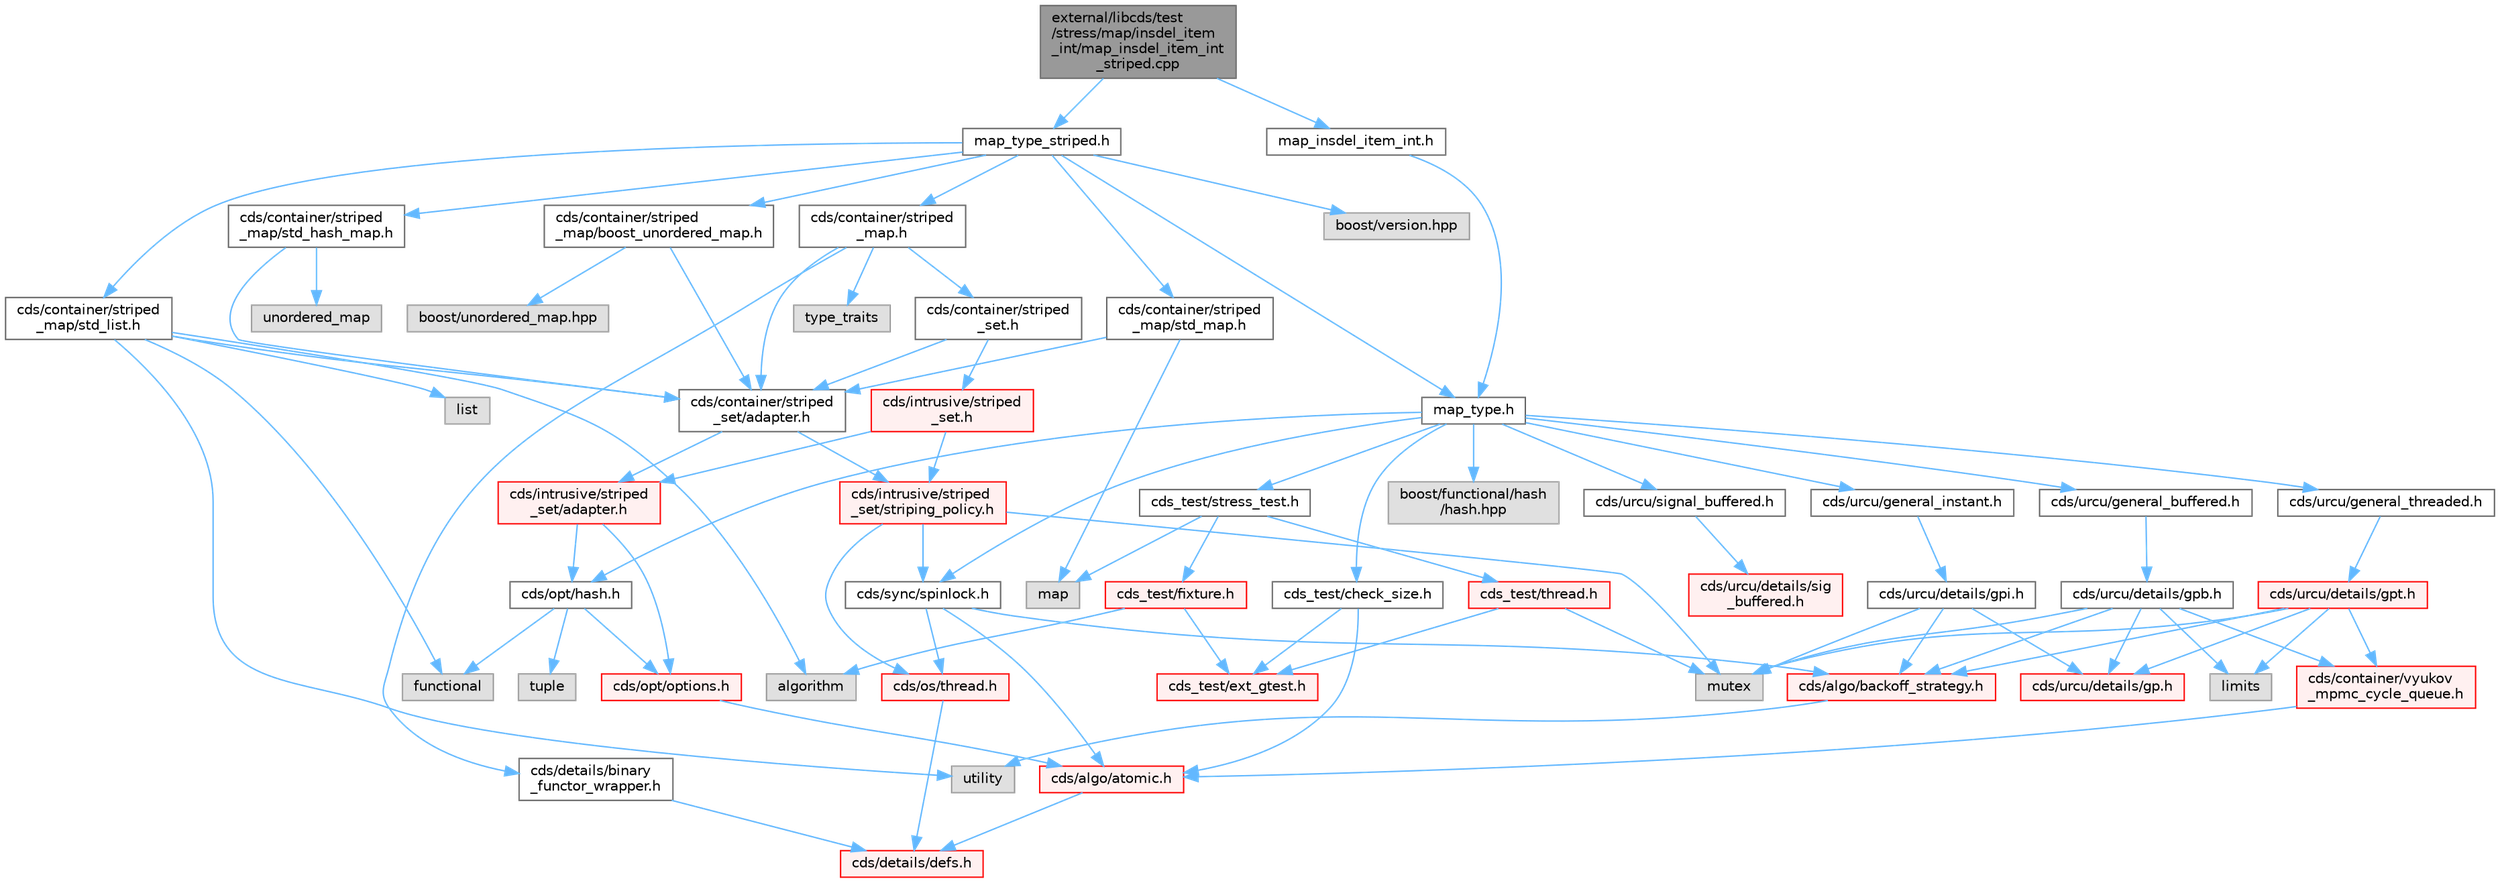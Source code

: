 digraph "external/libcds/test/stress/map/insdel_item_int/map_insdel_item_int_striped.cpp"
{
 // LATEX_PDF_SIZE
  bgcolor="transparent";
  edge [fontname=Helvetica,fontsize=10,labelfontname=Helvetica,labelfontsize=10];
  node [fontname=Helvetica,fontsize=10,shape=box,height=0.2,width=0.4];
  Node1 [id="Node000001",label="external/libcds/test\l/stress/map/insdel_item\l_int/map_insdel_item_int\l_striped.cpp",height=0.2,width=0.4,color="gray40", fillcolor="grey60", style="filled", fontcolor="black",tooltip=" "];
  Node1 -> Node2 [id="edge84_Node000001_Node000002",color="steelblue1",style="solid",tooltip=" "];
  Node2 [id="Node000002",label="map_insdel_item_int.h",height=0.2,width=0.4,color="grey40", fillcolor="white", style="filled",URL="$map__insdel__item__int_8h.html",tooltip=" "];
  Node2 -> Node3 [id="edge85_Node000002_Node000003",color="steelblue1",style="solid",tooltip=" "];
  Node3 [id="Node000003",label="map_type.h",height=0.2,width=0.4,color="grey40", fillcolor="white", style="filled",URL="$map__type_8h.html",tooltip=" "];
  Node3 -> Node4 [id="edge86_Node000003_Node000004",color="steelblue1",style="solid",tooltip=" "];
  Node4 [id="Node000004",label="cds/urcu/general_instant.h",height=0.2,width=0.4,color="grey40", fillcolor="white", style="filled",URL="$general__instant_8h.html",tooltip=" "];
  Node4 -> Node5 [id="edge87_Node000004_Node000005",color="steelblue1",style="solid",tooltip=" "];
  Node5 [id="Node000005",label="cds/urcu/details/gpi.h",height=0.2,width=0.4,color="grey40", fillcolor="white", style="filled",URL="$gpi_8h.html",tooltip=" "];
  Node5 -> Node6 [id="edge88_Node000005_Node000006",color="steelblue1",style="solid",tooltip=" "];
  Node6 [id="Node000006",label="mutex",height=0.2,width=0.4,color="grey60", fillcolor="#E0E0E0", style="filled",tooltip=" "];
  Node5 -> Node7 [id="edge89_Node000005_Node000007",color="steelblue1",style="solid",tooltip=" "];
  Node7 [id="Node000007",label="cds/urcu/details/gp.h",height=0.2,width=0.4,color="red", fillcolor="#FFF0F0", style="filled",URL="$gp_8h.html",tooltip=" "];
  Node5 -> Node55 [id="edge90_Node000005_Node000055",color="steelblue1",style="solid",tooltip=" "];
  Node55 [id="Node000055",label="cds/algo/backoff_strategy.h",height=0.2,width=0.4,color="red", fillcolor="#FFF0F0", style="filled",URL="$backoff__strategy_8h.html",tooltip=" "];
  Node55 -> Node43 [id="edge91_Node000055_Node000043",color="steelblue1",style="solid",tooltip=" "];
  Node43 [id="Node000043",label="utility",height=0.2,width=0.4,color="grey60", fillcolor="#E0E0E0", style="filled",tooltip=" "];
  Node3 -> Node59 [id="edge92_Node000003_Node000059",color="steelblue1",style="solid",tooltip=" "];
  Node59 [id="Node000059",label="cds/urcu/general_buffered.h",height=0.2,width=0.4,color="grey40", fillcolor="white", style="filled",URL="$general__buffered_8h.html",tooltip=" "];
  Node59 -> Node60 [id="edge93_Node000059_Node000060",color="steelblue1",style="solid",tooltip=" "];
  Node60 [id="Node000060",label="cds/urcu/details/gpb.h",height=0.2,width=0.4,color="grey40", fillcolor="white", style="filled",URL="$gpb_8h.html",tooltip=" "];
  Node60 -> Node6 [id="edge94_Node000060_Node000006",color="steelblue1",style="solid",tooltip=" "];
  Node60 -> Node61 [id="edge95_Node000060_Node000061",color="steelblue1",style="solid",tooltip=" "];
  Node61 [id="Node000061",label="limits",height=0.2,width=0.4,color="grey60", fillcolor="#E0E0E0", style="filled",tooltip=" "];
  Node60 -> Node7 [id="edge96_Node000060_Node000007",color="steelblue1",style="solid",tooltip=" "];
  Node60 -> Node55 [id="edge97_Node000060_Node000055",color="steelblue1",style="solid",tooltip=" "];
  Node60 -> Node62 [id="edge98_Node000060_Node000062",color="steelblue1",style="solid",tooltip=" "];
  Node62 [id="Node000062",label="cds/container/vyukov\l_mpmc_cycle_queue.h",height=0.2,width=0.4,color="red", fillcolor="#FFF0F0", style="filled",URL="$container_2vyukov__mpmc__cycle__queue_8h.html",tooltip=" "];
  Node62 -> Node10 [id="edge99_Node000062_Node000010",color="steelblue1",style="solid",tooltip=" "];
  Node10 [id="Node000010",label="cds/algo/atomic.h",height=0.2,width=0.4,color="red", fillcolor="#FFF0F0", style="filled",URL="$external_2libcds_2cds_2algo_2atomic_8h.html",tooltip=" "];
  Node10 -> Node11 [id="edge100_Node000010_Node000011",color="steelblue1",style="solid",tooltip=" "];
  Node11 [id="Node000011",label="cds/details/defs.h",height=0.2,width=0.4,color="red", fillcolor="#FFF0F0", style="filled",URL="$details_2defs_8h.html",tooltip=" "];
  Node3 -> Node73 [id="edge101_Node000003_Node000073",color="steelblue1",style="solid",tooltip=" "];
  Node73 [id="Node000073",label="cds/urcu/general_threaded.h",height=0.2,width=0.4,color="grey40", fillcolor="white", style="filled",URL="$general__threaded_8h.html",tooltip=" "];
  Node73 -> Node74 [id="edge102_Node000073_Node000074",color="steelblue1",style="solid",tooltip=" "];
  Node74 [id="Node000074",label="cds/urcu/details/gpt.h",height=0.2,width=0.4,color="red", fillcolor="#FFF0F0", style="filled",URL="$gpt_8h.html",tooltip=" "];
  Node74 -> Node6 [id="edge103_Node000074_Node000006",color="steelblue1",style="solid",tooltip=" "];
  Node74 -> Node61 [id="edge104_Node000074_Node000061",color="steelblue1",style="solid",tooltip=" "];
  Node74 -> Node7 [id="edge105_Node000074_Node000007",color="steelblue1",style="solid",tooltip=" "];
  Node74 -> Node55 [id="edge106_Node000074_Node000055",color="steelblue1",style="solid",tooltip=" "];
  Node74 -> Node62 [id="edge107_Node000074_Node000062",color="steelblue1",style="solid",tooltip=" "];
  Node3 -> Node77 [id="edge108_Node000003_Node000077",color="steelblue1",style="solid",tooltip=" "];
  Node77 [id="Node000077",label="cds/urcu/signal_buffered.h",height=0.2,width=0.4,color="grey40", fillcolor="white", style="filled",URL="$signal__buffered_8h.html",tooltip=" "];
  Node77 -> Node78 [id="edge109_Node000077_Node000078",color="steelblue1",style="solid",tooltip=" "];
  Node78 [id="Node000078",label="cds/urcu/details/sig\l_buffered.h",height=0.2,width=0.4,color="red", fillcolor="#FFF0F0", style="filled",URL="$sig__buffered_8h.html",tooltip=" "];
  Node3 -> Node80 [id="edge110_Node000003_Node000080",color="steelblue1",style="solid",tooltip=" "];
  Node80 [id="Node000080",label="cds/sync/spinlock.h",height=0.2,width=0.4,color="grey40", fillcolor="white", style="filled",URL="$sync_2spinlock_8h.html",tooltip=" "];
  Node80 -> Node10 [id="edge111_Node000080_Node000010",color="steelblue1",style="solid",tooltip=" "];
  Node80 -> Node44 [id="edge112_Node000080_Node000044",color="steelblue1",style="solid",tooltip=" "];
  Node44 [id="Node000044",label="cds/os/thread.h",height=0.2,width=0.4,color="red", fillcolor="#FFF0F0", style="filled",URL="$cds_2os_2thread_8h.html",tooltip=" "];
  Node44 -> Node11 [id="edge113_Node000044_Node000011",color="steelblue1",style="solid",tooltip=" "];
  Node80 -> Node55 [id="edge114_Node000080_Node000055",color="steelblue1",style="solid",tooltip=" "];
  Node3 -> Node81 [id="edge115_Node000003_Node000081",color="steelblue1",style="solid",tooltip=" "];
  Node81 [id="Node000081",label="cds/opt/hash.h",height=0.2,width=0.4,color="grey40", fillcolor="white", style="filled",URL="$external_2libcds_2cds_2opt_2hash_8h.html",tooltip=" "];
  Node81 -> Node82 [id="edge116_Node000081_Node000082",color="steelblue1",style="solid",tooltip=" "];
  Node82 [id="Node000082",label="tuple",height=0.2,width=0.4,color="grey60", fillcolor="#E0E0E0", style="filled",tooltip=" "];
  Node81 -> Node83 [id="edge117_Node000081_Node000083",color="steelblue1",style="solid",tooltip=" "];
  Node83 [id="Node000083",label="functional",height=0.2,width=0.4,color="grey60", fillcolor="#E0E0E0", style="filled",tooltip=" "];
  Node81 -> Node67 [id="edge118_Node000081_Node000067",color="steelblue1",style="solid",tooltip=" "];
  Node67 [id="Node000067",label="cds/opt/options.h",height=0.2,width=0.4,color="red", fillcolor="#FFF0F0", style="filled",URL="$opt_2options_8h.html",tooltip=" "];
  Node67 -> Node10 [id="edge119_Node000067_Node000010",color="steelblue1",style="solid",tooltip=" "];
  Node3 -> Node84 [id="edge120_Node000003_Node000084",color="steelblue1",style="solid",tooltip=" "];
  Node84 [id="Node000084",label="boost/functional/hash\l/hash.hpp",height=0.2,width=0.4,color="grey60", fillcolor="#E0E0E0", style="filled",tooltip=" "];
  Node3 -> Node85 [id="edge121_Node000003_Node000085",color="steelblue1",style="solid",tooltip=" "];
  Node85 [id="Node000085",label="cds_test/stress_test.h",height=0.2,width=0.4,color="grey40", fillcolor="white", style="filled",URL="$stress__test_8h.html",tooltip=" "];
  Node85 -> Node86 [id="edge122_Node000085_Node000086",color="steelblue1",style="solid",tooltip=" "];
  Node86 [id="Node000086",label="map",height=0.2,width=0.4,color="grey60", fillcolor="#E0E0E0", style="filled",tooltip=" "];
  Node85 -> Node87 [id="edge123_Node000085_Node000087",color="steelblue1",style="solid",tooltip=" "];
  Node87 [id="Node000087",label="cds_test/fixture.h",height=0.2,width=0.4,color="red", fillcolor="#FFF0F0", style="filled",URL="$fixture_8h.html",tooltip=" "];
  Node87 -> Node88 [id="edge124_Node000087_Node000088",color="steelblue1",style="solid",tooltip=" "];
  Node88 [id="Node000088",label="cds_test/ext_gtest.h",height=0.2,width=0.4,color="red", fillcolor="#FFF0F0", style="filled",URL="$ext__gtest_8h.html",tooltip=" "];
  Node87 -> Node90 [id="edge125_Node000087_Node000090",color="steelblue1",style="solid",tooltip=" "];
  Node90 [id="Node000090",label="algorithm",height=0.2,width=0.4,color="grey60", fillcolor="#E0E0E0", style="filled",tooltip=" "];
  Node85 -> Node92 [id="edge126_Node000085_Node000092",color="steelblue1",style="solid",tooltip=" "];
  Node92 [id="Node000092",label="cds_test/thread.h",height=0.2,width=0.4,color="red", fillcolor="#FFF0F0", style="filled",URL="$test_2include_2cds__test_2thread_8h.html",tooltip=" "];
  Node92 -> Node88 [id="edge127_Node000092_Node000088",color="steelblue1",style="solid",tooltip=" "];
  Node92 -> Node6 [id="edge128_Node000092_Node000006",color="steelblue1",style="solid",tooltip=" "];
  Node3 -> Node96 [id="edge129_Node000003_Node000096",color="steelblue1",style="solid",tooltip=" "];
  Node96 [id="Node000096",label="cds_test/check_size.h",height=0.2,width=0.4,color="grey40", fillcolor="white", style="filled",URL="$check__size_8h.html",tooltip=" "];
  Node96 -> Node88 [id="edge130_Node000096_Node000088",color="steelblue1",style="solid",tooltip=" "];
  Node96 -> Node10 [id="edge131_Node000096_Node000010",color="steelblue1",style="solid",tooltip=" "];
  Node1 -> Node97 [id="edge132_Node000001_Node000097",color="steelblue1",style="solid",tooltip=" "];
  Node97 [id="Node000097",label="map_type_striped.h",height=0.2,width=0.4,color="grey40", fillcolor="white", style="filled",URL="$map__type__striped_8h.html",tooltip=" "];
  Node97 -> Node3 [id="edge133_Node000097_Node000003",color="steelblue1",style="solid",tooltip=" "];
  Node97 -> Node98 [id="edge134_Node000097_Node000098",color="steelblue1",style="solid",tooltip=" "];
  Node98 [id="Node000098",label="cds/container/striped\l_map/std_list.h",height=0.2,width=0.4,color="grey40", fillcolor="white", style="filled",URL="$striped__map_2std__list_8h.html",tooltip=" "];
  Node98 -> Node99 [id="edge135_Node000098_Node000099",color="steelblue1",style="solid",tooltip=" "];
  Node99 [id="Node000099",label="list",height=0.2,width=0.4,color="grey60", fillcolor="#E0E0E0", style="filled",tooltip=" "];
  Node98 -> Node83 [id="edge136_Node000098_Node000083",color="steelblue1",style="solid",tooltip=" "];
  Node98 -> Node90 [id="edge137_Node000098_Node000090",color="steelblue1",style="solid",tooltip=" "];
  Node98 -> Node43 [id="edge138_Node000098_Node000043",color="steelblue1",style="solid",tooltip=" "];
  Node98 -> Node100 [id="edge139_Node000098_Node000100",color="steelblue1",style="solid",tooltip=" "];
  Node100 [id="Node000100",label="cds/container/striped\l_set/adapter.h",height=0.2,width=0.4,color="grey40", fillcolor="white", style="filled",URL="$container_2striped__set_2adapter_8h.html",tooltip=" "];
  Node100 -> Node101 [id="edge140_Node000100_Node000101",color="steelblue1",style="solid",tooltip=" "];
  Node101 [id="Node000101",label="cds/intrusive/striped\l_set/adapter.h",height=0.2,width=0.4,color="red", fillcolor="#FFF0F0", style="filled",URL="$intrusive_2striped__set_2adapter_8h.html",tooltip=" "];
  Node101 -> Node67 [id="edge141_Node000101_Node000067",color="steelblue1",style="solid",tooltip=" "];
  Node101 -> Node81 [id="edge142_Node000101_Node000081",color="steelblue1",style="solid",tooltip=" "];
  Node100 -> Node104 [id="edge143_Node000100_Node000104",color="steelblue1",style="solid",tooltip=" "];
  Node104 [id="Node000104",label="cds/intrusive/striped\l_set/striping_policy.h",height=0.2,width=0.4,color="red", fillcolor="#FFF0F0", style="filled",URL="$striping__policy_8h.html",tooltip=" "];
  Node104 -> Node6 [id="edge144_Node000104_Node000006",color="steelblue1",style="solid",tooltip=" "];
  Node104 -> Node44 [id="edge145_Node000104_Node000044",color="steelblue1",style="solid",tooltip=" "];
  Node104 -> Node80 [id="edge146_Node000104_Node000080",color="steelblue1",style="solid",tooltip=" "];
  Node97 -> Node106 [id="edge147_Node000097_Node000106",color="steelblue1",style="solid",tooltip=" "];
  Node106 [id="Node000106",label="cds/container/striped\l_map/std_map.h",height=0.2,width=0.4,color="grey40", fillcolor="white", style="filled",URL="$std__map_8h.html",tooltip=" "];
  Node106 -> Node100 [id="edge148_Node000106_Node000100",color="steelblue1",style="solid",tooltip=" "];
  Node106 -> Node86 [id="edge149_Node000106_Node000086",color="steelblue1",style="solid",tooltip=" "];
  Node97 -> Node107 [id="edge150_Node000097_Node000107",color="steelblue1",style="solid",tooltip=" "];
  Node107 [id="Node000107",label="cds/container/striped\l_map/std_hash_map.h",height=0.2,width=0.4,color="grey40", fillcolor="white", style="filled",URL="$std__hash__map_8h.html",tooltip=" "];
  Node107 -> Node100 [id="edge151_Node000107_Node000100",color="steelblue1",style="solid",tooltip=" "];
  Node107 -> Node108 [id="edge152_Node000107_Node000108",color="steelblue1",style="solid",tooltip=" "];
  Node108 [id="Node000108",label="unordered_map",height=0.2,width=0.4,color="grey60", fillcolor="#E0E0E0", style="filled",tooltip=" "];
  Node97 -> Node109 [id="edge153_Node000097_Node000109",color="steelblue1",style="solid",tooltip=" "];
  Node109 [id="Node000109",label="boost/version.hpp",height=0.2,width=0.4,color="grey60", fillcolor="#E0E0E0", style="filled",tooltip=" "];
  Node97 -> Node110 [id="edge154_Node000097_Node000110",color="steelblue1",style="solid",tooltip=" "];
  Node110 [id="Node000110",label="cds/container/striped\l_map/boost_unordered_map.h",height=0.2,width=0.4,color="grey40", fillcolor="white", style="filled",URL="$boost__unordered__map_8h.html",tooltip=" "];
  Node110 -> Node100 [id="edge155_Node000110_Node000100",color="steelblue1",style="solid",tooltip=" "];
  Node110 -> Node111 [id="edge156_Node000110_Node000111",color="steelblue1",style="solid",tooltip=" "];
  Node111 [id="Node000111",label="boost/unordered_map.hpp",height=0.2,width=0.4,color="grey60", fillcolor="#E0E0E0", style="filled",tooltip=" "];
  Node97 -> Node112 [id="edge157_Node000097_Node000112",color="steelblue1",style="solid",tooltip=" "];
  Node112 [id="Node000112",label="cds/container/striped\l_map.h",height=0.2,width=0.4,color="grey40", fillcolor="white", style="filled",URL="$striped__map_8h.html",tooltip=" "];
  Node112 -> Node27 [id="edge158_Node000112_Node000027",color="steelblue1",style="solid",tooltip=" "];
  Node27 [id="Node000027",label="type_traits",height=0.2,width=0.4,color="grey60", fillcolor="#E0E0E0", style="filled",tooltip=" "];
  Node112 -> Node113 [id="edge159_Node000112_Node000113",color="steelblue1",style="solid",tooltip=" "];
  Node113 [id="Node000113",label="cds/container/striped\l_set.h",height=0.2,width=0.4,color="grey40", fillcolor="white", style="filled",URL="$container_2striped__set_8h.html",tooltip=" "];
  Node113 -> Node114 [id="edge160_Node000113_Node000114",color="steelblue1",style="solid",tooltip=" "];
  Node114 [id="Node000114",label="cds/intrusive/striped\l_set.h",height=0.2,width=0.4,color="red", fillcolor="#FFF0F0", style="filled",URL="$intrusive_2striped__set_8h.html",tooltip=" "];
  Node114 -> Node101 [id="edge161_Node000114_Node000101",color="steelblue1",style="solid",tooltip=" "];
  Node114 -> Node104 [id="edge162_Node000114_Node000104",color="steelblue1",style="solid",tooltip=" "];
  Node113 -> Node100 [id="edge163_Node000113_Node000100",color="steelblue1",style="solid",tooltip=" "];
  Node112 -> Node100 [id="edge164_Node000112_Node000100",color="steelblue1",style="solid",tooltip=" "];
  Node112 -> Node115 [id="edge165_Node000112_Node000115",color="steelblue1",style="solid",tooltip=" "];
  Node115 [id="Node000115",label="cds/details/binary\l_functor_wrapper.h",height=0.2,width=0.4,color="grey40", fillcolor="white", style="filled",URL="$binary__functor__wrapper_8h.html",tooltip=" "];
  Node115 -> Node11 [id="edge166_Node000115_Node000011",color="steelblue1",style="solid",tooltip=" "];
}
